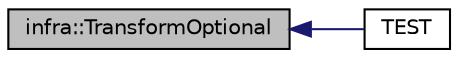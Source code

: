 digraph "infra::TransformOptional"
{
 // INTERACTIVE_SVG=YES
  edge [fontname="Helvetica",fontsize="10",labelfontname="Helvetica",labelfontsize="10"];
  node [fontname="Helvetica",fontsize="10",shape=record];
  rankdir="LR";
  Node1195 [label="infra::TransformOptional",height=0.2,width=0.4,color="black", fillcolor="grey75", style="filled", fontcolor="black"];
  Node1195 -> Node1196 [dir="back",color="midnightblue",fontsize="10",style="solid",fontname="Helvetica"];
  Node1196 [label="TEST",height=0.2,width=0.4,color="black", fillcolor="white", style="filled",URL="$df/d0c/_test_optional_8cpp.html#a9a8a35f8c4adbe161f092468b732c682"];
}
